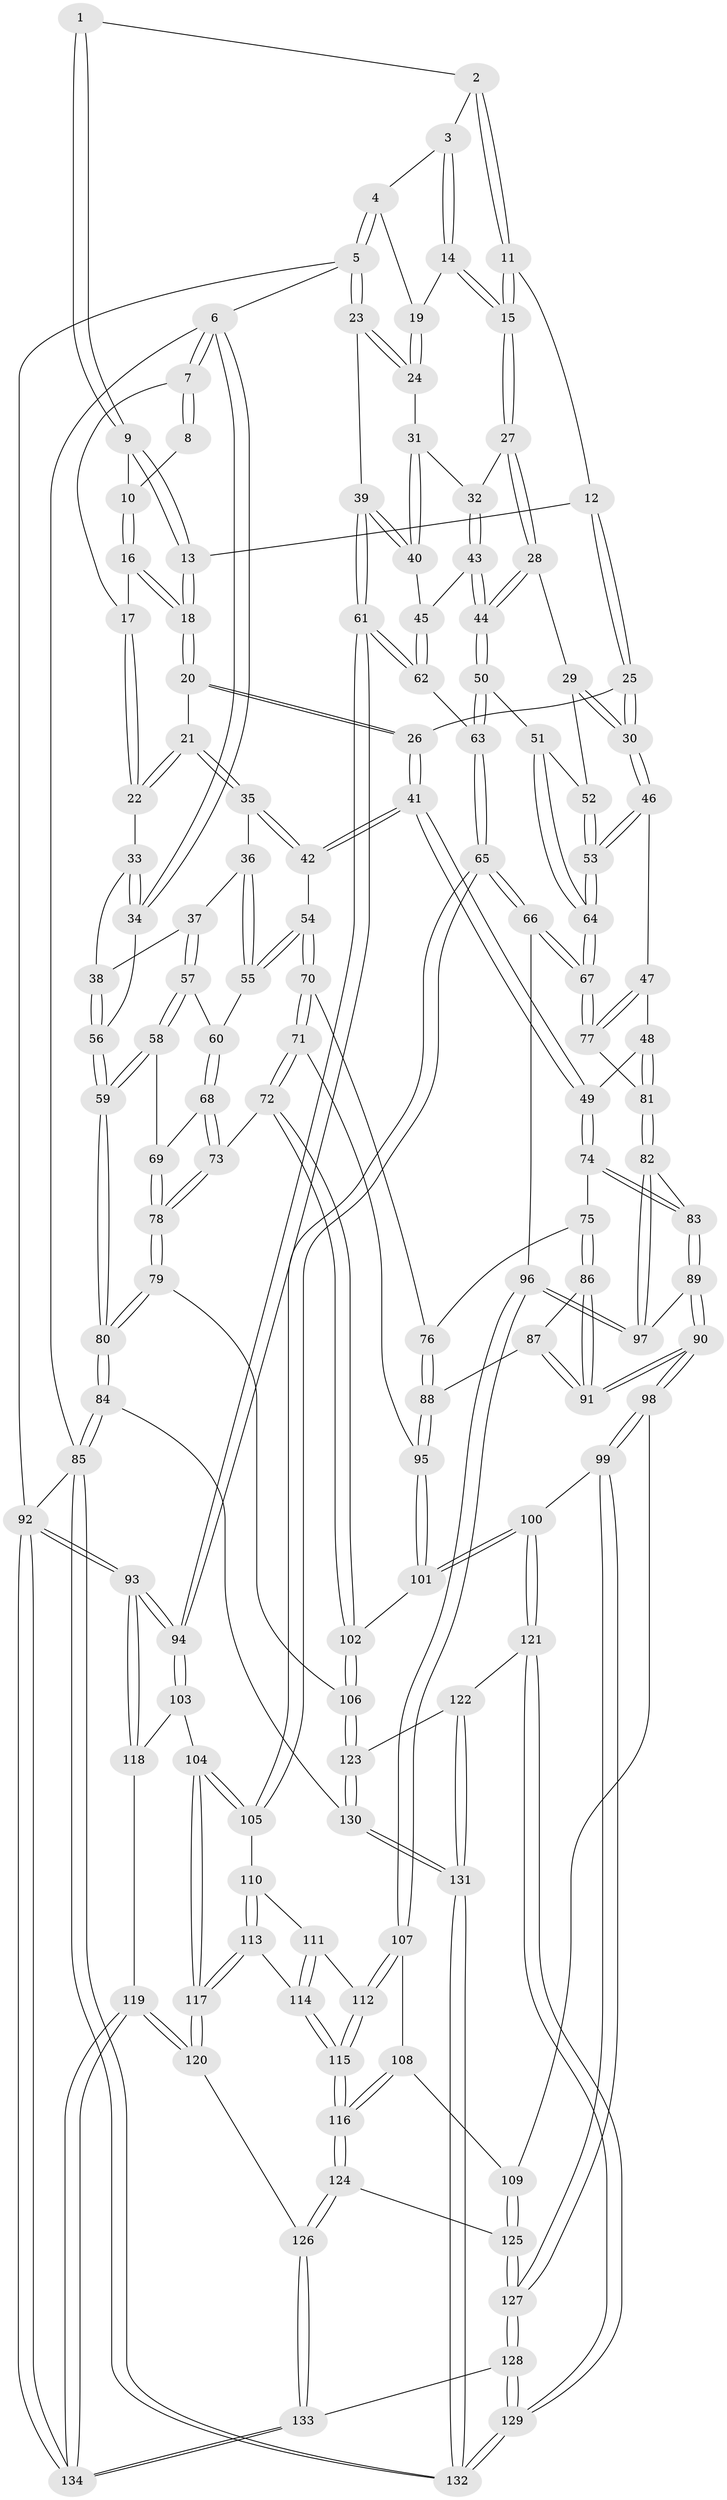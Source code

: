 // coarse degree distribution, {3: 0.19753086419753085, 4: 0.38271604938271603, 5: 0.345679012345679, 2: 0.012345679012345678, 6: 0.06172839506172839}
// Generated by graph-tools (version 1.1) at 2025/42/03/06/25 10:42:26]
// undirected, 134 vertices, 332 edges
graph export_dot {
graph [start="1"]
  node [color=gray90,style=filled];
  1 [pos="+0.4139344145073791+0"];
  2 [pos="+0.5380951790912054+0"];
  3 [pos="+0.7971173020513562+0"];
  4 [pos="+1+0"];
  5 [pos="+1+0"];
  6 [pos="+0+0"];
  7 [pos="+0+0"];
  8 [pos="+0.12081742175105895+0"];
  9 [pos="+0.33695382450159744+0.0629101216356622"];
  10 [pos="+0.2611354132165059+0.0542769765250841"];
  11 [pos="+0.5555141106091734+0.04574504880398353"];
  12 [pos="+0.5040596388429665+0.09540625083984262"];
  13 [pos="+0.36136045297465086+0.08780025162412956"];
  14 [pos="+0.7589390342343177+0.1236354475144504"];
  15 [pos="+0.7131689574181347+0.15612268384261277"];
  16 [pos="+0.2536510345840742+0.06627926539596636"];
  17 [pos="+0.1861678721621457+0.13544445981358924"];
  18 [pos="+0.31972647905762336+0.17664983277454713"];
  19 [pos="+0.7892478510491661+0.11726603020337621"];
  20 [pos="+0.306215580208196+0.23520164029936383"];
  21 [pos="+0.2268810165596624+0.24399314306389722"];
  22 [pos="+0.1829248264228134+0.17470788600941503"];
  23 [pos="+1+0"];
  24 [pos="+1+0.13633226215713554"];
  25 [pos="+0.4530808186079203+0.25412243382042254"];
  26 [pos="+0.4047825716874753+0.2774706569943612"];
  27 [pos="+0.7131735341752881+0.15624461545972987"];
  28 [pos="+0.6665705730918868+0.2801761043470632"];
  29 [pos="+0.6287022942358808+0.3084247727780669"];
  30 [pos="+0.5900017510151092+0.32438669870546116"];
  31 [pos="+0.9057859421389274+0.2668974507569308"];
  32 [pos="+0.8682469243900697+0.2873006073559014"];
  33 [pos="+0.14139033848400104+0.17518732053373232"];
  34 [pos="+0+0.10147545085758881"];
  35 [pos="+0.22572242300777795+0.24608393244890225"];
  36 [pos="+0.13680129230319057+0.3323756732541785"];
  37 [pos="+0.09460771049028942+0.3447028049689309"];
  38 [pos="+0.014230597683101056+0.31750474537677487"];
  39 [pos="+1+0.35881804382992816"];
  40 [pos="+1+0.3741210408828897"];
  41 [pos="+0.38445769318999296+0.4242730716386846"];
  42 [pos="+0.2911699168342226+0.43549190012338546"];
  43 [pos="+0.8328999871340215+0.40215913503046263"];
  44 [pos="+0.8229890740679938+0.4076737743565552"];
  45 [pos="+0.9137589199038102+0.4202018864369038"];
  46 [pos="+0.5676519761376052+0.4081399926507874"];
  47 [pos="+0.5251865317639521+0.4509864413538878"];
  48 [pos="+0.47669513556299525+0.478902792437006"];
  49 [pos="+0.4287253907905194+0.4750437254728318"];
  50 [pos="+0.8224399143513262+0.40865271954251836"];
  51 [pos="+0.7889822228328419+0.4331441575469371"];
  52 [pos="+0.6722508249466634+0.39220082260184036"];
  53 [pos="+0.6851588219147541+0.4928858801972416"];
  54 [pos="+0.26899387001167774+0.44866905102310844"];
  55 [pos="+0.22556406312903113+0.4376366067734464"];
  56 [pos="+0+0.25609936584988713"];
  57 [pos="+0.0972842042904301+0.4529369507962427"];
  58 [pos="+0.06334658040678691+0.4866785378380904"];
  59 [pos="+0+0.4725464234012999"];
  60 [pos="+0.15155923792202633+0.4804641719040194"];
  61 [pos="+1+0.5993891534595285"];
  62 [pos="+0.9800336941674493+0.5466992624648057"];
  63 [pos="+0.8701055317120898+0.5868343894543876"];
  64 [pos="+0.7018394769880559+0.5133293877462556"];
  65 [pos="+0.8177677802576968+0.6583505898999605"];
  66 [pos="+0.7043803842817822+0.5955163332931162"];
  67 [pos="+0.6928377075168392+0.5579310983329658"];
  68 [pos="+0.16805338320248295+0.5657737717330003"];
  69 [pos="+0.0751704472115546+0.534781400059004"];
  70 [pos="+0.25131387234300373+0.5522441397394253"];
  71 [pos="+0.23507728877041814+0.5765134691557322"];
  72 [pos="+0.20435153125994351+0.5918618944604946"];
  73 [pos="+0.18120513787678094+0.5834927041422308"];
  74 [pos="+0.4026056794961302+0.5356297436297183"];
  75 [pos="+0.39864510526076485+0.540053533229234"];
  76 [pos="+0.3320547035958581+0.5505154997619344"];
  77 [pos="+0.6410781696857564+0.5489379011654114"];
  78 [pos="+0+0.6866647443520487"];
  79 [pos="+0+0.7246655458223212"];
  80 [pos="+0+0.7395400827877098"];
  81 [pos="+0.5299072590252223+0.5657610080768333"];
  82 [pos="+0.5284206717647691+0.5847186743894517"];
  83 [pos="+0.4752803003069777+0.6375483923233931"];
  84 [pos="+0+0.8998161410361588"];
  85 [pos="+0+1"];
  86 [pos="+0.38472096632611597+0.5812079162247586"];
  87 [pos="+0.32828773269408035+0.6196302867547562"];
  88 [pos="+0.3168248240101679+0.6206262582733894"];
  89 [pos="+0.4631285821516758+0.6851920642386476"];
  90 [pos="+0.42010908714506734+0.7276288707284359"];
  91 [pos="+0.41809494378678486+0.7228414442353964"];
  92 [pos="+1+1"];
  93 [pos="+1+0.8381655605515922"];
  94 [pos="+1+0.6921591942856546"];
  95 [pos="+0.3062154570348876+0.6227719812501689"];
  96 [pos="+0.6134109960745968+0.6813647838530478"];
  97 [pos="+0.6062052614193971+0.6783336620619733"];
  98 [pos="+0.4144505806650469+0.7441864162085342"];
  99 [pos="+0.3873831620783274+0.7683586269986467"];
  100 [pos="+0.37976373406778685+0.7712011049632282"];
  101 [pos="+0.3017488576388315+0.7425636361358375"];
  102 [pos="+0.21103447114102197+0.7408203071320761"];
  103 [pos="+0.8641035319717616+0.7077950452853008"];
  104 [pos="+0.8471726973965145+0.6990949537119718"];
  105 [pos="+0.8209873254400052+0.6681702236706397"];
  106 [pos="+0.14479448136943732+0.7911736753290526"];
  107 [pos="+0.6139981127965237+0.6950682515457878"];
  108 [pos="+0.5885469337774764+0.7348259547243928"];
  109 [pos="+0.5392414211803679+0.7861594844891479"];
  110 [pos="+0.7474719503162449+0.7366458281287013"];
  111 [pos="+0.6939668441548488+0.7530142279146911"];
  112 [pos="+0.6695799131685454+0.7571818602960723"];
  113 [pos="+0.7392335943692452+0.8167925597520878"];
  114 [pos="+0.7361267395009099+0.8160572107016415"];
  115 [pos="+0.6659729086993459+0.8088198035195444"];
  116 [pos="+0.6418330911297275+0.8431061142397983"];
  117 [pos="+0.7844226365512682+0.868867102928261"];
  118 [pos="+0.9323858610289613+0.8656237027602355"];
  119 [pos="+0.846681508071863+0.9391609276020841"];
  120 [pos="+0.7888136008466303+0.9005364751045992"];
  121 [pos="+0.3422451388036243+0.8715601864800396"];
  122 [pos="+0.24758488237954202+0.8723726399250149"];
  123 [pos="+0.15408693111031938+0.8217136866883601"];
  124 [pos="+0.6337130376569575+0.8606057328659912"];
  125 [pos="+0.5736229849150869+0.8781070762995151"];
  126 [pos="+0.7201319155776461+0.9148619820009513"];
  127 [pos="+0.5262276200325725+0.9481294040162225"];
  128 [pos="+0.4729137953564816+1"];
  129 [pos="+0.39884022443679445+1"];
  130 [pos="+0.1381062991263145+0.9539999954966539"];
  131 [pos="+0.25767899927755394+1"];
  132 [pos="+0.27244355993005326+1"];
  133 [pos="+0.5383971020272666+1"];
  134 [pos="+0.9220375029752784+1"];
  1 -- 2;
  1 -- 9;
  1 -- 9;
  2 -- 3;
  2 -- 11;
  2 -- 11;
  3 -- 4;
  3 -- 14;
  3 -- 14;
  4 -- 5;
  4 -- 5;
  4 -- 19;
  5 -- 6;
  5 -- 23;
  5 -- 23;
  5 -- 92;
  6 -- 7;
  6 -- 7;
  6 -- 34;
  6 -- 34;
  6 -- 85;
  7 -- 8;
  7 -- 8;
  7 -- 17;
  8 -- 10;
  9 -- 10;
  9 -- 13;
  9 -- 13;
  10 -- 16;
  10 -- 16;
  11 -- 12;
  11 -- 15;
  11 -- 15;
  12 -- 13;
  12 -- 25;
  12 -- 25;
  13 -- 18;
  13 -- 18;
  14 -- 15;
  14 -- 15;
  14 -- 19;
  15 -- 27;
  15 -- 27;
  16 -- 17;
  16 -- 18;
  16 -- 18;
  17 -- 22;
  17 -- 22;
  18 -- 20;
  18 -- 20;
  19 -- 24;
  19 -- 24;
  20 -- 21;
  20 -- 26;
  20 -- 26;
  21 -- 22;
  21 -- 22;
  21 -- 35;
  21 -- 35;
  22 -- 33;
  23 -- 24;
  23 -- 24;
  23 -- 39;
  24 -- 31;
  25 -- 26;
  25 -- 30;
  25 -- 30;
  26 -- 41;
  26 -- 41;
  27 -- 28;
  27 -- 28;
  27 -- 32;
  28 -- 29;
  28 -- 44;
  28 -- 44;
  29 -- 30;
  29 -- 30;
  29 -- 52;
  30 -- 46;
  30 -- 46;
  31 -- 32;
  31 -- 40;
  31 -- 40;
  32 -- 43;
  32 -- 43;
  33 -- 34;
  33 -- 34;
  33 -- 38;
  34 -- 56;
  35 -- 36;
  35 -- 42;
  35 -- 42;
  36 -- 37;
  36 -- 55;
  36 -- 55;
  37 -- 38;
  37 -- 57;
  37 -- 57;
  38 -- 56;
  38 -- 56;
  39 -- 40;
  39 -- 40;
  39 -- 61;
  39 -- 61;
  40 -- 45;
  41 -- 42;
  41 -- 42;
  41 -- 49;
  41 -- 49;
  42 -- 54;
  43 -- 44;
  43 -- 44;
  43 -- 45;
  44 -- 50;
  44 -- 50;
  45 -- 62;
  45 -- 62;
  46 -- 47;
  46 -- 53;
  46 -- 53;
  47 -- 48;
  47 -- 77;
  47 -- 77;
  48 -- 49;
  48 -- 81;
  48 -- 81;
  49 -- 74;
  49 -- 74;
  50 -- 51;
  50 -- 63;
  50 -- 63;
  51 -- 52;
  51 -- 64;
  51 -- 64;
  52 -- 53;
  52 -- 53;
  53 -- 64;
  53 -- 64;
  54 -- 55;
  54 -- 55;
  54 -- 70;
  54 -- 70;
  55 -- 60;
  56 -- 59;
  56 -- 59;
  57 -- 58;
  57 -- 58;
  57 -- 60;
  58 -- 59;
  58 -- 59;
  58 -- 69;
  59 -- 80;
  59 -- 80;
  60 -- 68;
  60 -- 68;
  61 -- 62;
  61 -- 62;
  61 -- 94;
  61 -- 94;
  62 -- 63;
  63 -- 65;
  63 -- 65;
  64 -- 67;
  64 -- 67;
  65 -- 66;
  65 -- 66;
  65 -- 105;
  65 -- 105;
  66 -- 67;
  66 -- 67;
  66 -- 96;
  67 -- 77;
  67 -- 77;
  68 -- 69;
  68 -- 73;
  68 -- 73;
  69 -- 78;
  69 -- 78;
  70 -- 71;
  70 -- 71;
  70 -- 76;
  71 -- 72;
  71 -- 72;
  71 -- 95;
  72 -- 73;
  72 -- 102;
  72 -- 102;
  73 -- 78;
  73 -- 78;
  74 -- 75;
  74 -- 83;
  74 -- 83;
  75 -- 76;
  75 -- 86;
  75 -- 86;
  76 -- 88;
  76 -- 88;
  77 -- 81;
  78 -- 79;
  78 -- 79;
  79 -- 80;
  79 -- 80;
  79 -- 106;
  80 -- 84;
  80 -- 84;
  81 -- 82;
  81 -- 82;
  82 -- 83;
  82 -- 97;
  82 -- 97;
  83 -- 89;
  83 -- 89;
  84 -- 85;
  84 -- 85;
  84 -- 130;
  85 -- 132;
  85 -- 132;
  85 -- 92;
  86 -- 87;
  86 -- 91;
  86 -- 91;
  87 -- 88;
  87 -- 91;
  87 -- 91;
  88 -- 95;
  88 -- 95;
  89 -- 90;
  89 -- 90;
  89 -- 97;
  90 -- 91;
  90 -- 91;
  90 -- 98;
  90 -- 98;
  92 -- 93;
  92 -- 93;
  92 -- 134;
  92 -- 134;
  93 -- 94;
  93 -- 94;
  93 -- 118;
  93 -- 118;
  94 -- 103;
  94 -- 103;
  95 -- 101;
  95 -- 101;
  96 -- 97;
  96 -- 97;
  96 -- 107;
  96 -- 107;
  98 -- 99;
  98 -- 99;
  98 -- 109;
  99 -- 100;
  99 -- 127;
  99 -- 127;
  100 -- 101;
  100 -- 101;
  100 -- 121;
  100 -- 121;
  101 -- 102;
  102 -- 106;
  102 -- 106;
  103 -- 104;
  103 -- 118;
  104 -- 105;
  104 -- 105;
  104 -- 117;
  104 -- 117;
  105 -- 110;
  106 -- 123;
  106 -- 123;
  107 -- 108;
  107 -- 112;
  107 -- 112;
  108 -- 109;
  108 -- 116;
  108 -- 116;
  109 -- 125;
  109 -- 125;
  110 -- 111;
  110 -- 113;
  110 -- 113;
  111 -- 112;
  111 -- 114;
  111 -- 114;
  112 -- 115;
  112 -- 115;
  113 -- 114;
  113 -- 117;
  113 -- 117;
  114 -- 115;
  114 -- 115;
  115 -- 116;
  115 -- 116;
  116 -- 124;
  116 -- 124;
  117 -- 120;
  117 -- 120;
  118 -- 119;
  119 -- 120;
  119 -- 120;
  119 -- 134;
  119 -- 134;
  120 -- 126;
  121 -- 122;
  121 -- 129;
  121 -- 129;
  122 -- 123;
  122 -- 131;
  122 -- 131;
  123 -- 130;
  123 -- 130;
  124 -- 125;
  124 -- 126;
  124 -- 126;
  125 -- 127;
  125 -- 127;
  126 -- 133;
  126 -- 133;
  127 -- 128;
  127 -- 128;
  128 -- 129;
  128 -- 129;
  128 -- 133;
  129 -- 132;
  129 -- 132;
  130 -- 131;
  130 -- 131;
  131 -- 132;
  131 -- 132;
  133 -- 134;
  133 -- 134;
}
